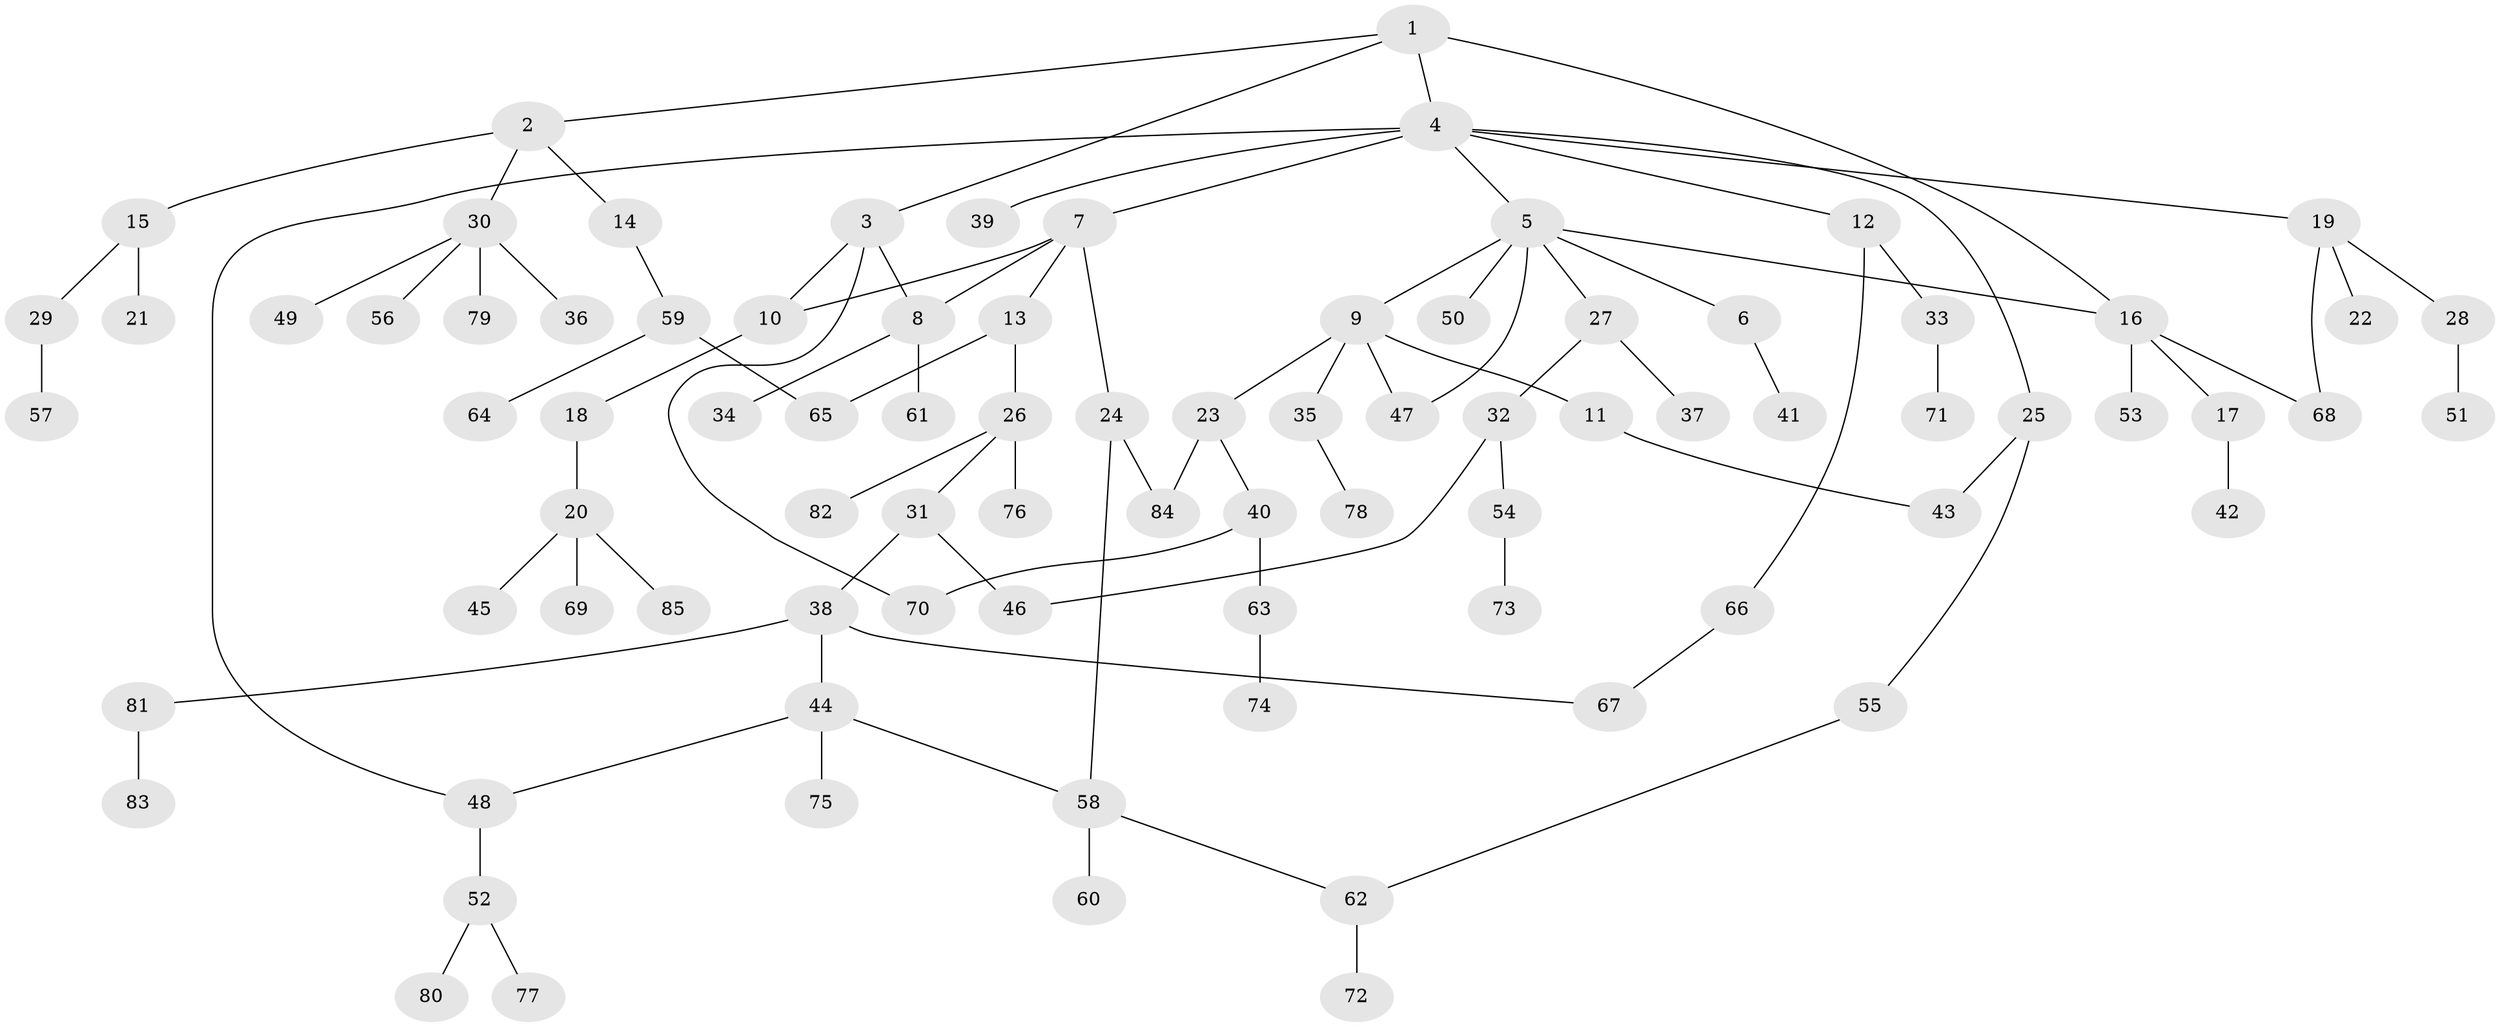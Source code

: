 // coarse degree distribution, {15: 0.0196078431372549, 3: 0.21568627450980393, 6: 0.0196078431372549, 2: 0.17647058823529413, 4: 0.09803921568627451, 5: 0.0392156862745098, 1: 0.43137254901960786}
// Generated by graph-tools (version 1.1) at 2025/16/03/04/25 18:16:57]
// undirected, 85 vertices, 98 edges
graph export_dot {
graph [start="1"]
  node [color=gray90,style=filled];
  1;
  2;
  3;
  4;
  5;
  6;
  7;
  8;
  9;
  10;
  11;
  12;
  13;
  14;
  15;
  16;
  17;
  18;
  19;
  20;
  21;
  22;
  23;
  24;
  25;
  26;
  27;
  28;
  29;
  30;
  31;
  32;
  33;
  34;
  35;
  36;
  37;
  38;
  39;
  40;
  41;
  42;
  43;
  44;
  45;
  46;
  47;
  48;
  49;
  50;
  51;
  52;
  53;
  54;
  55;
  56;
  57;
  58;
  59;
  60;
  61;
  62;
  63;
  64;
  65;
  66;
  67;
  68;
  69;
  70;
  71;
  72;
  73;
  74;
  75;
  76;
  77;
  78;
  79;
  80;
  81;
  82;
  83;
  84;
  85;
  1 -- 2;
  1 -- 3;
  1 -- 4;
  1 -- 16;
  2 -- 14;
  2 -- 15;
  2 -- 30;
  3 -- 8;
  3 -- 70;
  3 -- 10;
  4 -- 5;
  4 -- 7;
  4 -- 12;
  4 -- 19;
  4 -- 25;
  4 -- 39;
  4 -- 48;
  5 -- 6;
  5 -- 9;
  5 -- 27;
  5 -- 47;
  5 -- 50;
  5 -- 16;
  6 -- 41;
  7 -- 10;
  7 -- 13;
  7 -- 24;
  7 -- 8;
  8 -- 34;
  8 -- 61;
  9 -- 11;
  9 -- 23;
  9 -- 35;
  9 -- 47;
  10 -- 18;
  11 -- 43;
  12 -- 33;
  12 -- 66;
  13 -- 26;
  13 -- 65;
  14 -- 59;
  15 -- 21;
  15 -- 29;
  16 -- 17;
  16 -- 53;
  16 -- 68;
  17 -- 42;
  18 -- 20;
  19 -- 22;
  19 -- 28;
  19 -- 68;
  20 -- 45;
  20 -- 69;
  20 -- 85;
  23 -- 40;
  23 -- 84;
  24 -- 84;
  24 -- 58;
  25 -- 55;
  25 -- 43;
  26 -- 31;
  26 -- 76;
  26 -- 82;
  27 -- 32;
  27 -- 37;
  28 -- 51;
  29 -- 57;
  30 -- 36;
  30 -- 49;
  30 -- 56;
  30 -- 79;
  31 -- 38;
  31 -- 46;
  32 -- 46;
  32 -- 54;
  33 -- 71;
  35 -- 78;
  38 -- 44;
  38 -- 81;
  38 -- 67;
  40 -- 63;
  40 -- 70;
  44 -- 58;
  44 -- 75;
  44 -- 48;
  48 -- 52;
  52 -- 77;
  52 -- 80;
  54 -- 73;
  55 -- 62;
  58 -- 60;
  58 -- 62;
  59 -- 64;
  59 -- 65;
  62 -- 72;
  63 -- 74;
  66 -- 67;
  81 -- 83;
}
